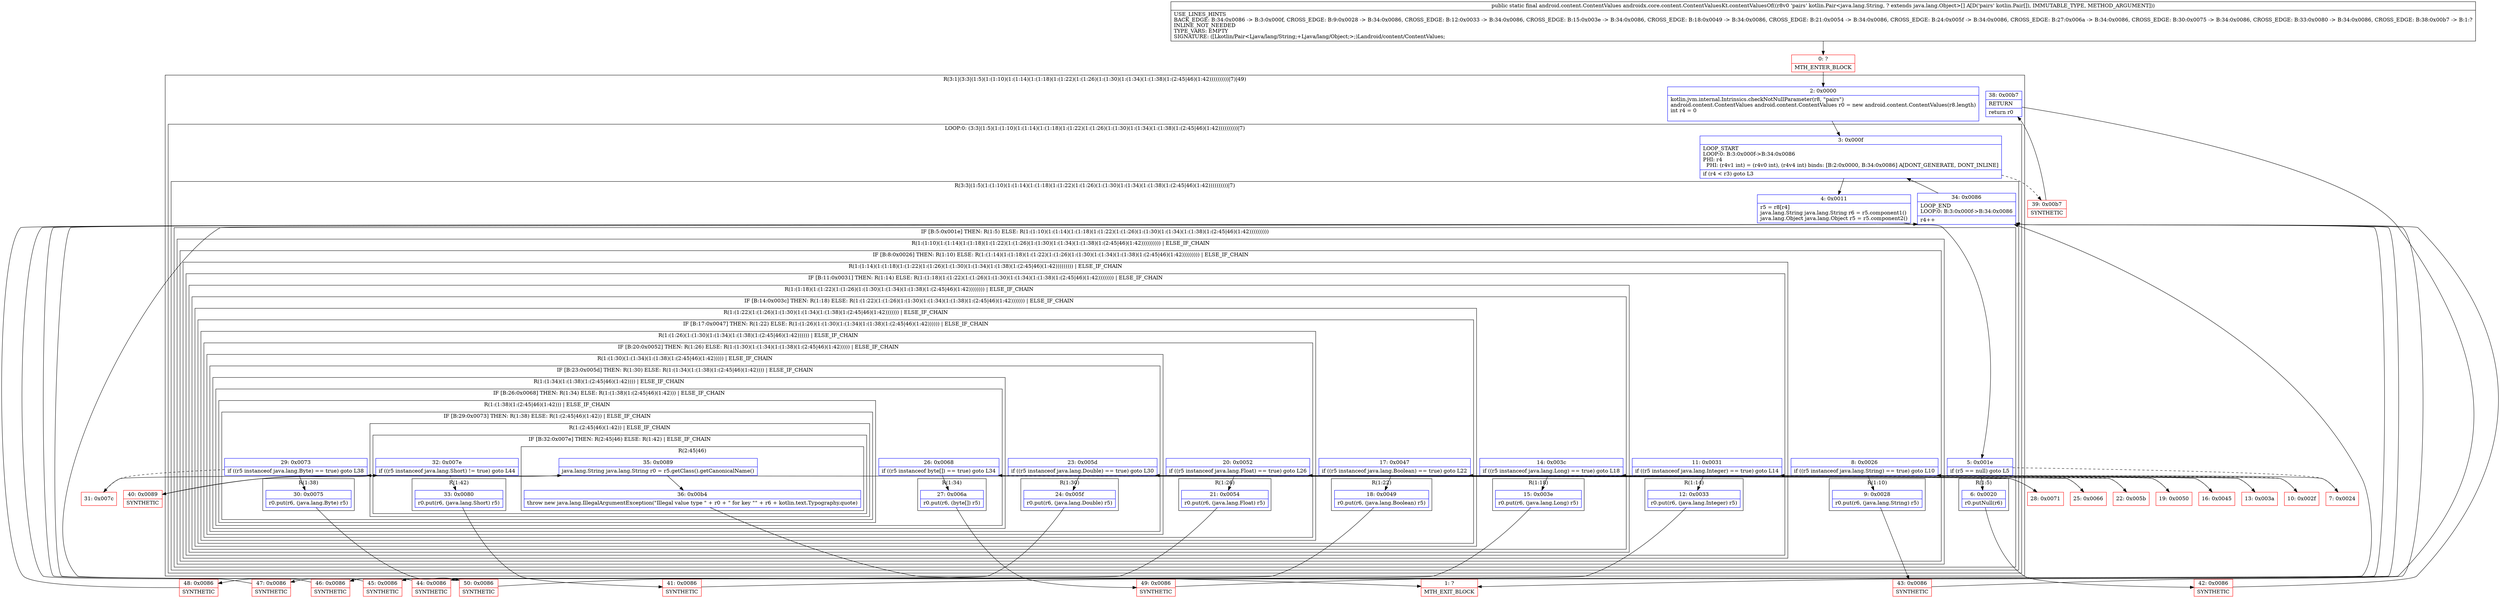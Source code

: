 digraph "CFG forandroidx.core.content.ContentValuesKt.contentValuesOf([Lkotlin\/Pair;)Landroid\/content\/ContentValues;" {
subgraph cluster_Region_123846312 {
label = "R(3:1|(3:3|(1:5)(1:(1:10)(1:(1:14)(1:(1:18)(1:(1:22)(1:(1:26)(1:(1:30)(1:(1:34)(1:(1:38)(1:(2:45|46)(1:42))))))))))|7)|49)";
node [shape=record,color=blue];
Node_2 [shape=record,label="{2\:\ 0x0000|kotlin.jvm.internal.Intrinsics.checkNotNullParameter(r8, \"pairs\")\landroid.content.ContentValues android.content.ContentValues r0 = new android.content.ContentValues(r8.length)\lint r4 = 0\l\l}"];
subgraph cluster_LoopRegion_1222696426 {
label = "LOOP:0: (3:3|(1:5)(1:(1:10)(1:(1:14)(1:(1:18)(1:(1:22)(1:(1:26)(1:(1:30)(1:(1:34)(1:(1:38)(1:(2:45|46)(1:42))))))))))|7)";
node [shape=record,color=blue];
Node_3 [shape=record,label="{3\:\ 0x000f|LOOP_START\lLOOP:0: B:3:0x000f\-\>B:34:0x0086\lPHI: r4 \l  PHI: (r4v1 int) = (r4v0 int), (r4v4 int) binds: [B:2:0x0000, B:34:0x0086] A[DONT_GENERATE, DONT_INLINE]\l|if (r4 \< r3) goto L3\l}"];
subgraph cluster_Region_107782407 {
label = "R(3:3|(1:5)(1:(1:10)(1:(1:14)(1:(1:18)(1:(1:22)(1:(1:26)(1:(1:30)(1:(1:34)(1:(1:38)(1:(2:45|46)(1:42))))))))))|7)";
node [shape=record,color=blue];
Node_4 [shape=record,label="{4\:\ 0x0011|r5 = r8[r4]\ljava.lang.String java.lang.String r6 = r5.component1()\ljava.lang.Object java.lang.Object r5 = r5.component2()\l}"];
subgraph cluster_IfRegion_198137732 {
label = "IF [B:5:0x001e] THEN: R(1:5) ELSE: R(1:(1:10)(1:(1:14)(1:(1:18)(1:(1:22)(1:(1:26)(1:(1:30)(1:(1:34)(1:(1:38)(1:(2:45|46)(1:42))))))))))";
node [shape=record,color=blue];
Node_5 [shape=record,label="{5\:\ 0x001e|if (r5 == null) goto L5\l}"];
subgraph cluster_Region_2080264029 {
label = "R(1:5)";
node [shape=record,color=blue];
Node_6 [shape=record,label="{6\:\ 0x0020|r0.putNull(r6)\l}"];
}
subgraph cluster_Region_1753276686 {
label = "R(1:(1:10)(1:(1:14)(1:(1:18)(1:(1:22)(1:(1:26)(1:(1:30)(1:(1:34)(1:(1:38)(1:(2:45|46)(1:42)))))))))) | ELSE_IF_CHAIN\l";
node [shape=record,color=blue];
subgraph cluster_IfRegion_908932652 {
label = "IF [B:8:0x0026] THEN: R(1:10) ELSE: R(1:(1:14)(1:(1:18)(1:(1:22)(1:(1:26)(1:(1:30)(1:(1:34)(1:(1:38)(1:(2:45|46)(1:42))))))))) | ELSE_IF_CHAIN\l";
node [shape=record,color=blue];
Node_8 [shape=record,label="{8\:\ 0x0026|if ((r5 instanceof java.lang.String) == true) goto L10\l}"];
subgraph cluster_Region_200769926 {
label = "R(1:10)";
node [shape=record,color=blue];
Node_9 [shape=record,label="{9\:\ 0x0028|r0.put(r6, (java.lang.String) r5)\l}"];
}
subgraph cluster_Region_1990904591 {
label = "R(1:(1:14)(1:(1:18)(1:(1:22)(1:(1:26)(1:(1:30)(1:(1:34)(1:(1:38)(1:(2:45|46)(1:42))))))))) | ELSE_IF_CHAIN\l";
node [shape=record,color=blue];
subgraph cluster_IfRegion_1428868471 {
label = "IF [B:11:0x0031] THEN: R(1:14) ELSE: R(1:(1:18)(1:(1:22)(1:(1:26)(1:(1:30)(1:(1:34)(1:(1:38)(1:(2:45|46)(1:42)))))))) | ELSE_IF_CHAIN\l";
node [shape=record,color=blue];
Node_11 [shape=record,label="{11\:\ 0x0031|if ((r5 instanceof java.lang.Integer) == true) goto L14\l}"];
subgraph cluster_Region_59089958 {
label = "R(1:14)";
node [shape=record,color=blue];
Node_12 [shape=record,label="{12\:\ 0x0033|r0.put(r6, (java.lang.Integer) r5)\l}"];
}
subgraph cluster_Region_595124559 {
label = "R(1:(1:18)(1:(1:22)(1:(1:26)(1:(1:30)(1:(1:34)(1:(1:38)(1:(2:45|46)(1:42)))))))) | ELSE_IF_CHAIN\l";
node [shape=record,color=blue];
subgraph cluster_IfRegion_385461774 {
label = "IF [B:14:0x003c] THEN: R(1:18) ELSE: R(1:(1:22)(1:(1:26)(1:(1:30)(1:(1:34)(1:(1:38)(1:(2:45|46)(1:42))))))) | ELSE_IF_CHAIN\l";
node [shape=record,color=blue];
Node_14 [shape=record,label="{14\:\ 0x003c|if ((r5 instanceof java.lang.Long) == true) goto L18\l}"];
subgraph cluster_Region_152817152 {
label = "R(1:18)";
node [shape=record,color=blue];
Node_15 [shape=record,label="{15\:\ 0x003e|r0.put(r6, (java.lang.Long) r5)\l}"];
}
subgraph cluster_Region_1840871239 {
label = "R(1:(1:22)(1:(1:26)(1:(1:30)(1:(1:34)(1:(1:38)(1:(2:45|46)(1:42))))))) | ELSE_IF_CHAIN\l";
node [shape=record,color=blue];
subgraph cluster_IfRegion_1744549922 {
label = "IF [B:17:0x0047] THEN: R(1:22) ELSE: R(1:(1:26)(1:(1:30)(1:(1:34)(1:(1:38)(1:(2:45|46)(1:42)))))) | ELSE_IF_CHAIN\l";
node [shape=record,color=blue];
Node_17 [shape=record,label="{17\:\ 0x0047|if ((r5 instanceof java.lang.Boolean) == true) goto L22\l}"];
subgraph cluster_Region_1502425 {
label = "R(1:22)";
node [shape=record,color=blue];
Node_18 [shape=record,label="{18\:\ 0x0049|r0.put(r6, (java.lang.Boolean) r5)\l}"];
}
subgraph cluster_Region_39740271 {
label = "R(1:(1:26)(1:(1:30)(1:(1:34)(1:(1:38)(1:(2:45|46)(1:42)))))) | ELSE_IF_CHAIN\l";
node [shape=record,color=blue];
subgraph cluster_IfRegion_943222439 {
label = "IF [B:20:0x0052] THEN: R(1:26) ELSE: R(1:(1:30)(1:(1:34)(1:(1:38)(1:(2:45|46)(1:42))))) | ELSE_IF_CHAIN\l";
node [shape=record,color=blue];
Node_20 [shape=record,label="{20\:\ 0x0052|if ((r5 instanceof java.lang.Float) == true) goto L26\l}"];
subgraph cluster_Region_937080556 {
label = "R(1:26)";
node [shape=record,color=blue];
Node_21 [shape=record,label="{21\:\ 0x0054|r0.put(r6, (java.lang.Float) r5)\l}"];
}
subgraph cluster_Region_571220632 {
label = "R(1:(1:30)(1:(1:34)(1:(1:38)(1:(2:45|46)(1:42))))) | ELSE_IF_CHAIN\l";
node [shape=record,color=blue];
subgraph cluster_IfRegion_997871010 {
label = "IF [B:23:0x005d] THEN: R(1:30) ELSE: R(1:(1:34)(1:(1:38)(1:(2:45|46)(1:42)))) | ELSE_IF_CHAIN\l";
node [shape=record,color=blue];
Node_23 [shape=record,label="{23\:\ 0x005d|if ((r5 instanceof java.lang.Double) == true) goto L30\l}"];
subgraph cluster_Region_424710309 {
label = "R(1:30)";
node [shape=record,color=blue];
Node_24 [shape=record,label="{24\:\ 0x005f|r0.put(r6, (java.lang.Double) r5)\l}"];
}
subgraph cluster_Region_1176165647 {
label = "R(1:(1:34)(1:(1:38)(1:(2:45|46)(1:42)))) | ELSE_IF_CHAIN\l";
node [shape=record,color=blue];
subgraph cluster_IfRegion_1621626141 {
label = "IF [B:26:0x0068] THEN: R(1:34) ELSE: R(1:(1:38)(1:(2:45|46)(1:42))) | ELSE_IF_CHAIN\l";
node [shape=record,color=blue];
Node_26 [shape=record,label="{26\:\ 0x0068|if ((r5 instanceof byte[]) == true) goto L34\l}"];
subgraph cluster_Region_1324099137 {
label = "R(1:34)";
node [shape=record,color=blue];
Node_27 [shape=record,label="{27\:\ 0x006a|r0.put(r6, (byte[]) r5)\l}"];
}
subgraph cluster_Region_1623165380 {
label = "R(1:(1:38)(1:(2:45|46)(1:42))) | ELSE_IF_CHAIN\l";
node [shape=record,color=blue];
subgraph cluster_IfRegion_1520993154 {
label = "IF [B:29:0x0073] THEN: R(1:38) ELSE: R(1:(2:45|46)(1:42)) | ELSE_IF_CHAIN\l";
node [shape=record,color=blue];
Node_29 [shape=record,label="{29\:\ 0x0073|if ((r5 instanceof java.lang.Byte) == true) goto L38\l}"];
subgraph cluster_Region_2041281377 {
label = "R(1:38)";
node [shape=record,color=blue];
Node_30 [shape=record,label="{30\:\ 0x0075|r0.put(r6, (java.lang.Byte) r5)\l}"];
}
subgraph cluster_Region_285989799 {
label = "R(1:(2:45|46)(1:42)) | ELSE_IF_CHAIN\l";
node [shape=record,color=blue];
subgraph cluster_IfRegion_564036390 {
label = "IF [B:32:0x007e] THEN: R(2:45|46) ELSE: R(1:42) | ELSE_IF_CHAIN\l";
node [shape=record,color=blue];
Node_32 [shape=record,label="{32\:\ 0x007e|if ((r5 instanceof java.lang.Short) != true) goto L44\l}"];
subgraph cluster_Region_698175909 {
label = "R(2:45|46)";
node [shape=record,color=blue];
Node_35 [shape=record,label="{35\:\ 0x0089|java.lang.String java.lang.String r0 = r5.getClass().getCanonicalName()\l}"];
Node_36 [shape=record,label="{36\:\ 0x00b4|throw new java.lang.IllegalArgumentException(\"Illegal value type \" + r0 + \" for key \"\" + r6 + kotlin.text.Typography.quote)\l}"];
}
subgraph cluster_Region_463785838 {
label = "R(1:42)";
node [shape=record,color=blue];
Node_33 [shape=record,label="{33\:\ 0x0080|r0.put(r6, (java.lang.Short) r5)\l}"];
}
}
}
}
}
}
}
}
}
}
}
}
}
}
}
}
}
}
}
}
Node_34 [shape=record,label="{34\:\ 0x0086|LOOP_END\lLOOP:0: B:3:0x000f\-\>B:34:0x0086\l|r4++\l}"];
}
}
Node_38 [shape=record,label="{38\:\ 0x00b7|RETURN\l|return r0\l}"];
}
Node_0 [shape=record,color=red,label="{0\:\ ?|MTH_ENTER_BLOCK\l}"];
Node_42 [shape=record,color=red,label="{42\:\ 0x0086|SYNTHETIC\l}"];
Node_7 [shape=record,color=red,label="{7\:\ 0x0024}"];
Node_43 [shape=record,color=red,label="{43\:\ 0x0086|SYNTHETIC\l}"];
Node_10 [shape=record,color=red,label="{10\:\ 0x002f}"];
Node_44 [shape=record,color=red,label="{44\:\ 0x0086|SYNTHETIC\l}"];
Node_13 [shape=record,color=red,label="{13\:\ 0x003a}"];
Node_45 [shape=record,color=red,label="{45\:\ 0x0086|SYNTHETIC\l}"];
Node_16 [shape=record,color=red,label="{16\:\ 0x0045}"];
Node_46 [shape=record,color=red,label="{46\:\ 0x0086|SYNTHETIC\l}"];
Node_19 [shape=record,color=red,label="{19\:\ 0x0050}"];
Node_47 [shape=record,color=red,label="{47\:\ 0x0086|SYNTHETIC\l}"];
Node_22 [shape=record,color=red,label="{22\:\ 0x005b}"];
Node_48 [shape=record,color=red,label="{48\:\ 0x0086|SYNTHETIC\l}"];
Node_25 [shape=record,color=red,label="{25\:\ 0x0066}"];
Node_49 [shape=record,color=red,label="{49\:\ 0x0086|SYNTHETIC\l}"];
Node_28 [shape=record,color=red,label="{28\:\ 0x0071}"];
Node_50 [shape=record,color=red,label="{50\:\ 0x0086|SYNTHETIC\l}"];
Node_31 [shape=record,color=red,label="{31\:\ 0x007c}"];
Node_41 [shape=record,color=red,label="{41\:\ 0x0086|SYNTHETIC\l}"];
Node_40 [shape=record,color=red,label="{40\:\ 0x0089|SYNTHETIC\l}"];
Node_1 [shape=record,color=red,label="{1\:\ ?|MTH_EXIT_BLOCK\l}"];
Node_39 [shape=record,color=red,label="{39\:\ 0x00b7|SYNTHETIC\l}"];
MethodNode[shape=record,label="{public static final android.content.ContentValues androidx.core.content.ContentValuesKt.contentValuesOf((r8v0 'pairs' kotlin.Pair\<java.lang.String, ? extends java.lang.Object\>[] A[D('pairs' kotlin.Pair[]), IMMUTABLE_TYPE, METHOD_ARGUMENT]))  | USE_LINES_HINTS\lBACK_EDGE: B:34:0x0086 \-\> B:3:0x000f, CROSS_EDGE: B:9:0x0028 \-\> B:34:0x0086, CROSS_EDGE: B:12:0x0033 \-\> B:34:0x0086, CROSS_EDGE: B:15:0x003e \-\> B:34:0x0086, CROSS_EDGE: B:18:0x0049 \-\> B:34:0x0086, CROSS_EDGE: B:21:0x0054 \-\> B:34:0x0086, CROSS_EDGE: B:24:0x005f \-\> B:34:0x0086, CROSS_EDGE: B:27:0x006a \-\> B:34:0x0086, CROSS_EDGE: B:30:0x0075 \-\> B:34:0x0086, CROSS_EDGE: B:33:0x0080 \-\> B:34:0x0086, CROSS_EDGE: B:38:0x00b7 \-\> B:1:?\lINLINE_NOT_NEEDED\lTYPE_VARS: EMPTY\lSIGNATURE: ([Lkotlin\/Pair\<Ljava\/lang\/String;+Ljava\/lang\/Object;\>;)Landroid\/content\/ContentValues;\l}"];
MethodNode -> Node_0;Node_2 -> Node_3;
Node_3 -> Node_4;
Node_3 -> Node_39[style=dashed];
Node_4 -> Node_5;
Node_5 -> Node_6;
Node_5 -> Node_7[style=dashed];
Node_6 -> Node_42;
Node_8 -> Node_9;
Node_8 -> Node_10[style=dashed];
Node_9 -> Node_43;
Node_11 -> Node_12;
Node_11 -> Node_13[style=dashed];
Node_12 -> Node_44;
Node_14 -> Node_15;
Node_14 -> Node_16[style=dashed];
Node_15 -> Node_45;
Node_17 -> Node_18;
Node_17 -> Node_19[style=dashed];
Node_18 -> Node_46;
Node_20 -> Node_21;
Node_20 -> Node_22[style=dashed];
Node_21 -> Node_47;
Node_23 -> Node_24;
Node_23 -> Node_25[style=dashed];
Node_24 -> Node_48;
Node_26 -> Node_27;
Node_26 -> Node_28[style=dashed];
Node_27 -> Node_49;
Node_29 -> Node_30;
Node_29 -> Node_31[style=dashed];
Node_30 -> Node_50;
Node_32 -> Node_33[style=dashed];
Node_32 -> Node_40;
Node_35 -> Node_36;
Node_36 -> Node_1;
Node_33 -> Node_41;
Node_34 -> Node_3;
Node_38 -> Node_1;
Node_0 -> Node_2;
Node_42 -> Node_34;
Node_7 -> Node_8;
Node_43 -> Node_34;
Node_10 -> Node_11;
Node_44 -> Node_34;
Node_13 -> Node_14;
Node_45 -> Node_34;
Node_16 -> Node_17;
Node_46 -> Node_34;
Node_19 -> Node_20;
Node_47 -> Node_34;
Node_22 -> Node_23;
Node_48 -> Node_34;
Node_25 -> Node_26;
Node_49 -> Node_34;
Node_28 -> Node_29;
Node_50 -> Node_34;
Node_31 -> Node_32;
Node_41 -> Node_34;
Node_40 -> Node_35;
Node_39 -> Node_38;
}

